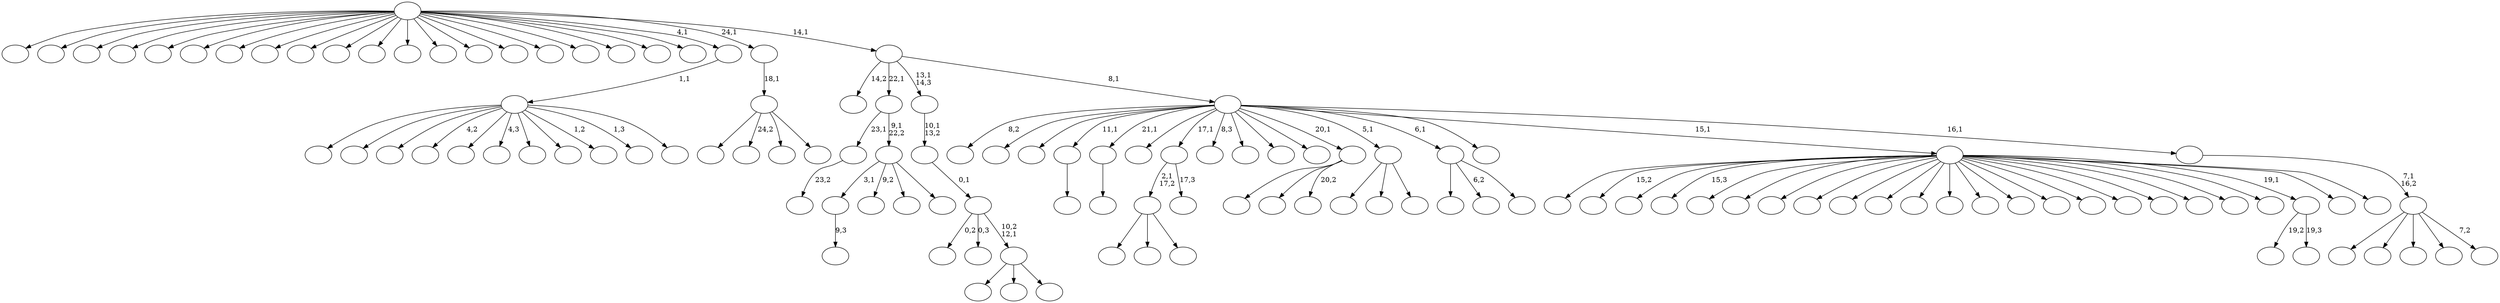 digraph T {
	125 [label=""]
	124 [label=""]
	123 [label=""]
	122 [label=""]
	121 [label=""]
	120 [label=""]
	119 [label=""]
	118 [label=""]
	117 [label=""]
	116 [label=""]
	115 [label=""]
	114 [label=""]
	113 [label=""]
	112 [label=""]
	111 [label=""]
	110 [label=""]
	109 [label=""]
	108 [label=""]
	107 [label=""]
	106 [label=""]
	105 [label=""]
	104 [label=""]
	103 [label=""]
	102 [label=""]
	101 [label=""]
	100 [label=""]
	99 [label=""]
	98 [label=""]
	97 [label=""]
	96 [label=""]
	95 [label=""]
	94 [label=""]
	93 [label=""]
	92 [label=""]
	91 [label=""]
	90 [label=""]
	89 [label=""]
	88 [label=""]
	87 [label=""]
	86 [label=""]
	85 [label=""]
	84 [label=""]
	83 [label=""]
	82 [label=""]
	81 [label=""]
	80 [label=""]
	79 [label=""]
	78 [label=""]
	77 [label=""]
	76 [label=""]
	75 [label=""]
	74 [label=""]
	73 [label=""]
	72 [label=""]
	71 [label=""]
	70 [label=""]
	69 [label=""]
	68 [label=""]
	67 [label=""]
	66 [label=""]
	65 [label=""]
	64 [label=""]
	63 [label=""]
	62 [label=""]
	61 [label=""]
	60 [label=""]
	59 [label=""]
	58 [label=""]
	57 [label=""]
	56 [label=""]
	55 [label=""]
	54 [label=""]
	53 [label=""]
	52 [label=""]
	51 [label=""]
	50 [label=""]
	49 [label=""]
	48 [label=""]
	47 [label=""]
	46 [label=""]
	45 [label=""]
	44 [label=""]
	43 [label=""]
	42 [label=""]
	41 [label=""]
	40 [label=""]
	39 [label=""]
	38 [label=""]
	37 [label=""]
	36 [label=""]
	35 [label=""]
	34 [label=""]
	33 [label=""]
	32 [label=""]
	31 [label=""]
	30 [label=""]
	29 [label=""]
	28 [label=""]
	27 [label=""]
	26 [label=""]
	25 [label=""]
	24 [label=""]
	23 [label=""]
	22 [label=""]
	21 [label=""]
	20 [label=""]
	19 [label=""]
	18 [label=""]
	17 [label=""]
	16 [label=""]
	15 [label=""]
	14 [label=""]
	13 [label=""]
	12 [label=""]
	11 [label=""]
	10 [label=""]
	9 [label=""]
	8 [label=""]
	7 [label=""]
	6 [label=""]
	5 [label=""]
	4 [label=""]
	3 [label=""]
	2 [label=""]
	1 [label=""]
	0 [label=""]
	109 -> 121 [label=""]
	109 -> 112 [label=""]
	109 -> 110 [label=""]
	100 -> 101 [label="9,3"]
	82 -> 83 [label=""]
	74 -> 75 [label=""]
	68 -> 69 [label="23,2"]
	56 -> 109 [label="2,1\n17,2"]
	56 -> 57 [label="17,3"]
	45 -> 100 [label="3,1"]
	45 -> 98 [label="9,2"]
	45 -> 80 [label=""]
	45 -> 46 [label=""]
	44 -> 68 [label="23,1"]
	44 -> 45 [label="9,1\n22,2"]
	32 -> 97 [label=""]
	32 -> 41 [label=""]
	32 -> 33 [label="20,2"]
	28 -> 120 [label=""]
	28 -> 54 [label=""]
	28 -> 29 [label=""]
	26 -> 60 [label=""]
	26 -> 50 [label="6,2"]
	26 -> 27 [label=""]
	21 -> 51 [label="19,2"]
	21 -> 22 [label="19,3"]
	17 -> 122 [label=""]
	17 -> 117 [label="15,2"]
	17 -> 116 [label=""]
	17 -> 114 [label="15,3"]
	17 -> 107 [label=""]
	17 -> 96 [label=""]
	17 -> 95 [label=""]
	17 -> 94 [label=""]
	17 -> 89 [label=""]
	17 -> 86 [label=""]
	17 -> 81 [label=""]
	17 -> 79 [label=""]
	17 -> 77 [label=""]
	17 -> 72 [label=""]
	17 -> 52 [label=""]
	17 -> 49 [label=""]
	17 -> 38 [label=""]
	17 -> 36 [label=""]
	17 -> 30 [label=""]
	17 -> 24 [label=""]
	17 -> 23 [label=""]
	17 -> 21 [label="19,1"]
	17 -> 19 [label=""]
	17 -> 18 [label=""]
	15 -> 99 [label=""]
	15 -> 84 [label=""]
	15 -> 16 [label=""]
	14 -> 76 [label="0,2"]
	14 -> 55 [label="0,3"]
	14 -> 15 [label="10,2\n12,1"]
	13 -> 14 [label="0,1"]
	12 -> 13 [label="10,1\n13,2"]
	10 -> 123 [label=""]
	10 -> 111 [label=""]
	10 -> 108 [label=""]
	10 -> 103 [label="4,2"]
	10 -> 87 [label=""]
	10 -> 65 [label="4,3"]
	10 -> 64 [label=""]
	10 -> 62 [label=""]
	10 -> 40 [label="1,2"]
	10 -> 20 [label="1,3"]
	10 -> 11 [label=""]
	9 -> 10 [label="1,1"]
	7 -> 115 [label=""]
	7 -> 88 [label="24,2"]
	7 -> 71 [label=""]
	7 -> 8 [label=""]
	6 -> 7 [label="18,1"]
	4 -> 124 [label=""]
	4 -> 118 [label=""]
	4 -> 91 [label=""]
	4 -> 53 [label=""]
	4 -> 5 [label="7,2"]
	3 -> 4 [label="7,1\n16,2"]
	2 -> 125 [label="8,2"]
	2 -> 113 [label=""]
	2 -> 105 [label=""]
	2 -> 82 [label="11,1"]
	2 -> 74 [label="21,1"]
	2 -> 70 [label=""]
	2 -> 56 [label="17,1"]
	2 -> 47 [label="8,3"]
	2 -> 43 [label=""]
	2 -> 42 [label=""]
	2 -> 35 [label=""]
	2 -> 32 [label="20,1"]
	2 -> 28 [label="5,1"]
	2 -> 26 [label="6,1"]
	2 -> 25 [label=""]
	2 -> 17 [label="15,1"]
	2 -> 3 [label="16,1"]
	1 -> 102 [label="14,2"]
	1 -> 44 [label="22,1"]
	1 -> 12 [label="13,1\n14,3"]
	1 -> 2 [label="8,1"]
	0 -> 119 [label=""]
	0 -> 106 [label=""]
	0 -> 104 [label=""]
	0 -> 93 [label=""]
	0 -> 92 [label=""]
	0 -> 90 [label=""]
	0 -> 85 [label=""]
	0 -> 78 [label=""]
	0 -> 73 [label=""]
	0 -> 67 [label=""]
	0 -> 66 [label=""]
	0 -> 63 [label=""]
	0 -> 61 [label=""]
	0 -> 59 [label=""]
	0 -> 58 [label=""]
	0 -> 48 [label=""]
	0 -> 39 [label=""]
	0 -> 37 [label=""]
	0 -> 34 [label=""]
	0 -> 31 [label=""]
	0 -> 9 [label="4,1"]
	0 -> 6 [label="24,1"]
	0 -> 1 [label="14,1"]
}
